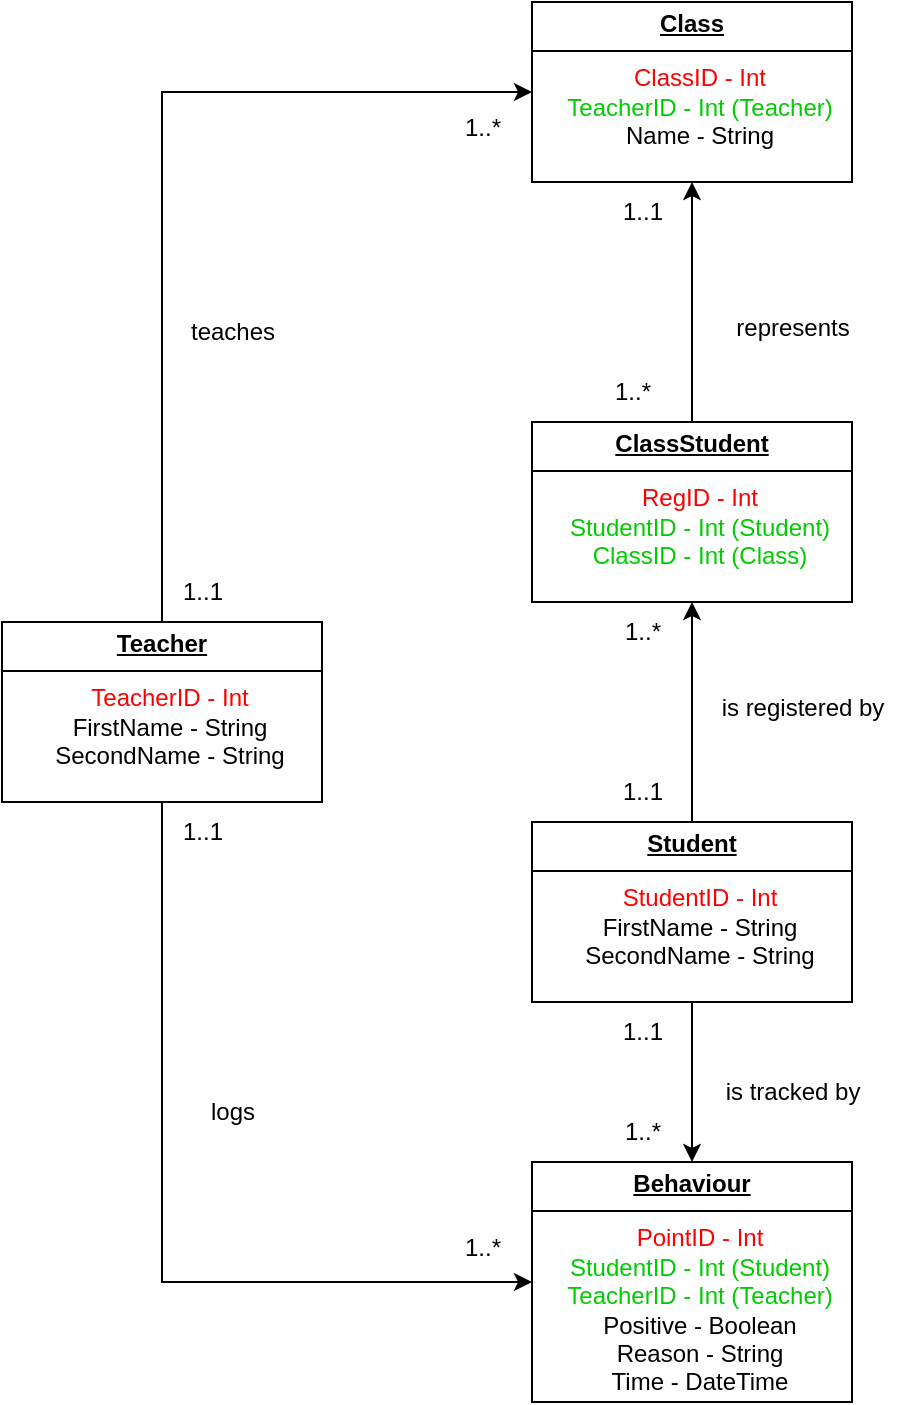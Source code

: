 <mxfile version="24.8.6">
  <diagram id="aX_hNcwc9kN_V81Px8xg" name="Page-1">
    <mxGraphModel dx="1426" dy="781" grid="1" gridSize="10" guides="1" tooltips="1" connect="1" arrows="1" fold="1" page="1" pageScale="1" pageWidth="850" pageHeight="1100" math="0" shadow="0">
      <root>
        <mxCell id="0" />
        <mxCell id="1" parent="0" />
        <mxCell id="KC9vT-mbr7_653zm0gOr-1" style="edgeStyle=orthogonalEdgeStyle;rounded=0;orthogonalLoop=1;jettySize=auto;html=1;entryX=0;entryY=0.5;entryDx=0;entryDy=0;" edge="1" parent="1" source="zsWpwx8wvfLlPOJyB55y-1" target="zsWpwx8wvfLlPOJyB55y-2">
          <mxGeometry relative="1" as="geometry">
            <Array as="points">
              <mxPoint x="170" y="125" />
            </Array>
          </mxGeometry>
        </mxCell>
        <mxCell id="KC9vT-mbr7_653zm0gOr-2" style="edgeStyle=orthogonalEdgeStyle;rounded=0;orthogonalLoop=1;jettySize=auto;html=1;entryX=0;entryY=0.5;entryDx=0;entryDy=0;" edge="1" parent="1" source="zsWpwx8wvfLlPOJyB55y-1" target="zsWpwx8wvfLlPOJyB55y-5">
          <mxGeometry relative="1" as="geometry">
            <Array as="points">
              <mxPoint x="170" y="720" />
            </Array>
          </mxGeometry>
        </mxCell>
        <mxCell id="zsWpwx8wvfLlPOJyB55y-1" value="&lt;p style=&quot;margin:0px;margin-top:4px;text-align:center;text-decoration:underline;&quot;&gt;&lt;b&gt;Teacher&lt;/b&gt;&lt;/p&gt;&lt;hr size=&quot;1&quot; style=&quot;border-style:solid;&quot;&gt;&lt;p style=&quot;text-align: center; margin: 0px 0px 0px 8px;&quot;&gt;&lt;font color=&quot;#ff0000&quot;&gt;TeacherID - Int&lt;/font&gt;&lt;/p&gt;&lt;p style=&quot;text-align: center; margin: 0px 0px 0px 8px;&quot;&gt;FirstName - String&lt;/p&gt;&lt;p style=&quot;text-align: center; margin: 0px 0px 0px 8px;&quot;&gt;SecondName - String&lt;/p&gt;" style="verticalAlign=top;align=left;overflow=fill;html=1;whiteSpace=wrap;" parent="1" vertex="1">
          <mxGeometry x="90" y="390" width="160" height="90" as="geometry" />
        </mxCell>
        <mxCell id="zsWpwx8wvfLlPOJyB55y-2" value="&lt;p style=&quot;margin:0px;margin-top:4px;text-align:center;text-decoration:underline;&quot;&gt;&lt;b&gt;Class&lt;/b&gt;&lt;/p&gt;&lt;hr size=&quot;1&quot; style=&quot;border-style:solid;&quot;&gt;&lt;p style=&quot;text-align: center; margin: 0px 0px 0px 8px;&quot;&gt;&lt;font color=&quot;#ff0000&quot;&gt;ClassID - Int&lt;/font&gt;&lt;/p&gt;&lt;p style=&quot;text-align: center; margin: 0px 0px 0px 8px;&quot;&gt;&lt;font color=&quot;#00cc00&quot;&gt;TeacherID - Int (Teacher)&lt;/font&gt;&lt;/p&gt;&lt;p style=&quot;text-align: center; margin: 0px 0px 0px 8px;&quot;&gt;Name - String&lt;/p&gt;" style="verticalAlign=top;align=left;overflow=fill;html=1;whiteSpace=wrap;" parent="1" vertex="1">
          <mxGeometry x="355" y="80" width="160" height="90" as="geometry" />
        </mxCell>
        <mxCell id="KC9vT-mbr7_653zm0gOr-3" style="edgeStyle=orthogonalEdgeStyle;rounded=0;orthogonalLoop=1;jettySize=auto;html=1;entryX=0.5;entryY=0;entryDx=0;entryDy=0;" edge="1" parent="1" source="zsWpwx8wvfLlPOJyB55y-3" target="zsWpwx8wvfLlPOJyB55y-5">
          <mxGeometry relative="1" as="geometry" />
        </mxCell>
        <mxCell id="KC9vT-mbr7_653zm0gOr-4" style="edgeStyle=orthogonalEdgeStyle;rounded=0;orthogonalLoop=1;jettySize=auto;html=1;entryX=0.5;entryY=1;entryDx=0;entryDy=0;" edge="1" parent="1" source="zsWpwx8wvfLlPOJyB55y-3" target="zsWpwx8wvfLlPOJyB55y-4">
          <mxGeometry relative="1" as="geometry" />
        </mxCell>
        <mxCell id="zsWpwx8wvfLlPOJyB55y-3" value="&lt;p style=&quot;margin:0px;margin-top:4px;text-align:center;text-decoration:underline;&quot;&gt;&lt;b&gt;Student&lt;/b&gt;&lt;/p&gt;&lt;hr size=&quot;1&quot; style=&quot;border-style:solid;&quot;&gt;&lt;p style=&quot;text-align: center; margin: 0px 0px 0px 8px;&quot;&gt;&lt;font color=&quot;#ff0000&quot;&gt;StudentID - Int&lt;/font&gt;&lt;/p&gt;&lt;p style=&quot;text-align: center; margin: 0px 0px 0px 8px;&quot;&gt;FirstName - String&lt;/p&gt;&lt;p style=&quot;text-align: center; margin: 0px 0px 0px 8px;&quot;&gt;SecondName - String&lt;/p&gt;" style="verticalAlign=top;align=left;overflow=fill;html=1;whiteSpace=wrap;" parent="1" vertex="1">
          <mxGeometry x="355" y="490" width="160" height="90" as="geometry" />
        </mxCell>
        <mxCell id="KC9vT-mbr7_653zm0gOr-5" style="edgeStyle=orthogonalEdgeStyle;rounded=0;orthogonalLoop=1;jettySize=auto;html=1;entryX=0.5;entryY=1;entryDx=0;entryDy=0;" edge="1" parent="1" source="zsWpwx8wvfLlPOJyB55y-4" target="zsWpwx8wvfLlPOJyB55y-2">
          <mxGeometry relative="1" as="geometry" />
        </mxCell>
        <mxCell id="zsWpwx8wvfLlPOJyB55y-4" value="&lt;p style=&quot;margin:0px;margin-top:4px;text-align:center;text-decoration:underline;&quot;&gt;&lt;b&gt;ClassStudent&lt;/b&gt;&lt;/p&gt;&lt;hr size=&quot;1&quot; style=&quot;border-style:solid;&quot;&gt;&lt;p style=&quot;text-align: center; margin: 0px 0px 0px 8px;&quot;&gt;&lt;font color=&quot;#ff0000&quot;&gt;RegID - Int&lt;/font&gt;&lt;/p&gt;&lt;p style=&quot;text-align: center; margin: 0px 0px 0px 8px;&quot;&gt;&lt;font color=&quot;#00cc00&quot;&gt;StudentID - Int (Student)&lt;/font&gt;&lt;/p&gt;&lt;p style=&quot;text-align: center; margin: 0px 0px 0px 8px;&quot;&gt;&lt;font color=&quot;#00cc00&quot;&gt;ClassID - Int (Class)&lt;/font&gt;&lt;/p&gt;" style="verticalAlign=top;align=left;overflow=fill;html=1;whiteSpace=wrap;" parent="1" vertex="1">
          <mxGeometry x="355" y="290" width="160" height="90" as="geometry" />
        </mxCell>
        <mxCell id="zsWpwx8wvfLlPOJyB55y-5" value="&lt;p style=&quot;margin:0px;margin-top:4px;text-align:center;text-decoration:underline;&quot;&gt;&lt;b&gt;Behaviour&lt;/b&gt;&lt;/p&gt;&lt;hr size=&quot;1&quot; style=&quot;border-style:solid;&quot;&gt;&lt;p style=&quot;text-align: center; margin: 0px 0px 0px 8px;&quot;&gt;&lt;font color=&quot;#ff0000&quot;&gt;PointID - Int&lt;/font&gt;&lt;/p&gt;&lt;p style=&quot;text-align: center; margin: 0px 0px 0px 8px;&quot;&gt;&lt;font color=&quot;#00cc00&quot;&gt;StudentID - Int (Student)&lt;/font&gt;&lt;/p&gt;&lt;p style=&quot;text-align: center; margin: 0px 0px 0px 8px;&quot;&gt;&lt;font color=&quot;#00cc00&quot;&gt;TeacherID - Int (Teacher)&lt;/font&gt;&lt;/p&gt;&lt;p style=&quot;text-align: center; margin: 0px 0px 0px 8px;&quot;&gt;Positive - Boolean&lt;br&gt;Reason - String&lt;/p&gt;&lt;p style=&quot;text-align: center; margin: 0px 0px 0px 8px;&quot;&gt;Time - DateTime&lt;/p&gt;&lt;p style=&quot;text-align: center; margin: 0px 0px 0px 8px;&quot;&gt;&lt;br&gt;&lt;/p&gt;" style="verticalAlign=top;align=left;overflow=fill;html=1;whiteSpace=wrap;" parent="1" vertex="1">
          <mxGeometry x="355" y="660" width="160" height="120" as="geometry" />
        </mxCell>
        <mxCell id="KC9vT-mbr7_653zm0gOr-6" value="1..1" style="text;html=1;align=center;verticalAlign=middle;resizable=0;points=[];autosize=1;strokeColor=none;fillColor=none;" vertex="1" parent="1">
          <mxGeometry x="390" y="170" width="40" height="30" as="geometry" />
        </mxCell>
        <mxCell id="KC9vT-mbr7_653zm0gOr-7" value="1..*" style="text;html=1;align=center;verticalAlign=middle;resizable=0;points=[];autosize=1;strokeColor=none;fillColor=none;" vertex="1" parent="1">
          <mxGeometry x="385" y="260" width="40" height="30" as="geometry" />
        </mxCell>
        <mxCell id="KC9vT-mbr7_653zm0gOr-8" value="1..*" style="text;html=1;align=center;verticalAlign=middle;resizable=0;points=[];autosize=1;strokeColor=none;fillColor=none;" vertex="1" parent="1">
          <mxGeometry x="390" y="380" width="40" height="30" as="geometry" />
        </mxCell>
        <mxCell id="KC9vT-mbr7_653zm0gOr-10" value="1..1" style="text;html=1;align=center;verticalAlign=middle;resizable=0;points=[];autosize=1;strokeColor=none;fillColor=none;" vertex="1" parent="1">
          <mxGeometry x="390" y="460" width="40" height="30" as="geometry" />
        </mxCell>
        <mxCell id="KC9vT-mbr7_653zm0gOr-11" value="1..1" style="text;html=1;align=center;verticalAlign=middle;resizable=0;points=[];autosize=1;strokeColor=none;fillColor=none;" vertex="1" parent="1">
          <mxGeometry x="390" y="580" width="40" height="30" as="geometry" />
        </mxCell>
        <mxCell id="KC9vT-mbr7_653zm0gOr-12" value="1..*" style="text;html=1;align=center;verticalAlign=middle;resizable=0;points=[];autosize=1;strokeColor=none;fillColor=none;" vertex="1" parent="1">
          <mxGeometry x="390" y="630" width="40" height="30" as="geometry" />
        </mxCell>
        <mxCell id="KC9vT-mbr7_653zm0gOr-13" value="1..1" style="text;html=1;align=center;verticalAlign=middle;resizable=0;points=[];autosize=1;strokeColor=none;fillColor=none;" vertex="1" parent="1">
          <mxGeometry x="170" y="480" width="40" height="30" as="geometry" />
        </mxCell>
        <mxCell id="KC9vT-mbr7_653zm0gOr-14" value="1..*" style="text;html=1;align=center;verticalAlign=middle;resizable=0;points=[];autosize=1;strokeColor=none;fillColor=none;" vertex="1" parent="1">
          <mxGeometry x="310" y="688" width="40" height="30" as="geometry" />
        </mxCell>
        <mxCell id="KC9vT-mbr7_653zm0gOr-15" value="1..1" style="text;html=1;align=center;verticalAlign=middle;resizable=0;points=[];autosize=1;strokeColor=none;fillColor=none;" vertex="1" parent="1">
          <mxGeometry x="170" y="360" width="40" height="30" as="geometry" />
        </mxCell>
        <mxCell id="KC9vT-mbr7_653zm0gOr-16" value="1..*" style="text;html=1;align=center;verticalAlign=middle;resizable=0;points=[];autosize=1;strokeColor=none;fillColor=none;" vertex="1" parent="1">
          <mxGeometry x="310" y="128" width="40" height="30" as="geometry" />
        </mxCell>
        <mxCell id="KC9vT-mbr7_653zm0gOr-17" value="logs" style="text;html=1;align=center;verticalAlign=middle;resizable=0;points=[];autosize=1;strokeColor=none;fillColor=none;" vertex="1" parent="1">
          <mxGeometry x="180" y="620" width="50" height="30" as="geometry" />
        </mxCell>
        <mxCell id="KC9vT-mbr7_653zm0gOr-20" value="teaches" style="text;html=1;align=center;verticalAlign=middle;resizable=0;points=[];autosize=1;strokeColor=none;fillColor=none;" vertex="1" parent="1">
          <mxGeometry x="170" y="230" width="70" height="30" as="geometry" />
        </mxCell>
        <mxCell id="KC9vT-mbr7_653zm0gOr-21" value="represents" style="text;html=1;align=center;verticalAlign=middle;resizable=0;points=[];autosize=1;strokeColor=none;fillColor=none;" vertex="1" parent="1">
          <mxGeometry x="445" y="228" width="80" height="30" as="geometry" />
        </mxCell>
        <mxCell id="KC9vT-mbr7_653zm0gOr-22" value="is registered by" style="text;html=1;align=center;verticalAlign=middle;resizable=0;points=[];autosize=1;strokeColor=none;fillColor=none;" vertex="1" parent="1">
          <mxGeometry x="440" y="418" width="100" height="30" as="geometry" />
        </mxCell>
        <mxCell id="KC9vT-mbr7_653zm0gOr-23" value="is tracked by" style="text;html=1;align=center;verticalAlign=middle;resizable=0;points=[];autosize=1;strokeColor=none;fillColor=none;" vertex="1" parent="1">
          <mxGeometry x="440" y="610" width="90" height="30" as="geometry" />
        </mxCell>
      </root>
    </mxGraphModel>
  </diagram>
</mxfile>

